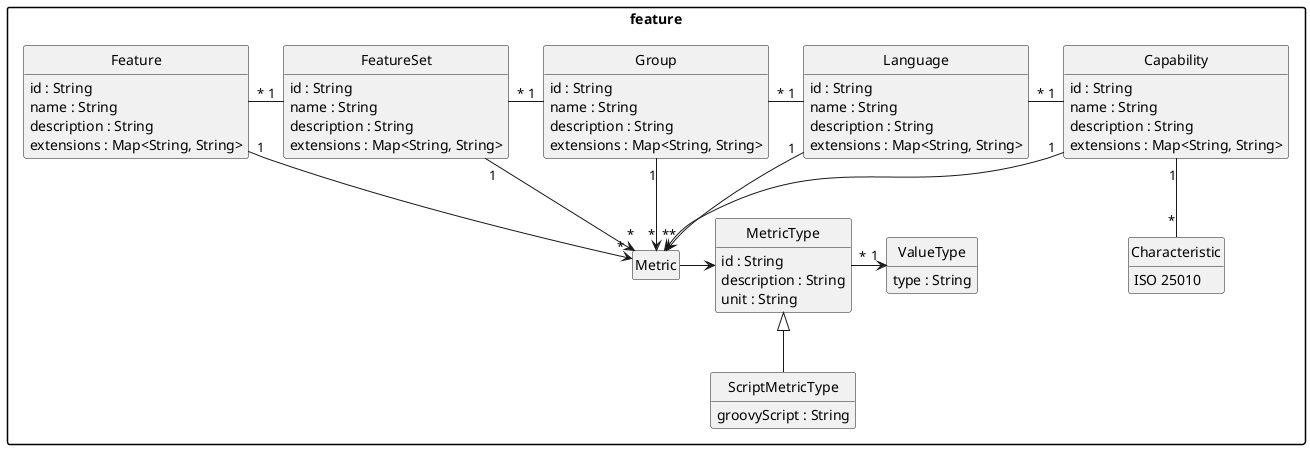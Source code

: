 @startuml
package "feature" {

	class ValueType {
	  type : String
	}

	class ScriptMetricType extends MetricType {
	  groovyScript : String
	}

	class Metric

	class MetricType {
	  id : String
	  description : String
	  unit : String
	}

	enum Characteristic {
		ISO 25010
	}

	class Capability {
	  id : String
	  name : String
	  description : String
	  extensions : Map<String, String>
	}

	class Language {
	  id : String
	  name : String
	  description : String
	  extensions : Map<String, String>
	}

	class Group {
	  id : String
	  name : String
	  description : String
	  extensions : Map<String, String>
	}

	class FeatureSet {
	  id : String
	  name : String
	  description : String
	  extensions : Map<String, String>
	}

	class Feature {
	  id : String
	  name : String
	  description : String
	  extensions : Map<String, String>
	}

}

Capability "1" -down- "*" Characteristic

Feature "*" -right- "1" FeatureSet
FeatureSet "*" -right- "1" Group
Group "*" -right- "1" Language
Language "*" -right- "1" Capability

MetricType "*" -right-> "1" ValueType
Metric -> MetricType

Capability "1" --> "*" Metric
Language "1" --> "*" Metric
Group "1" --> "*" Metric
FeatureSet "1" --> "*" Metric
Feature "1" --> "*" Metric

hide empty members
hide empty methods
hide circle

skinparam monochrome true
skinparam shadowing false
skinparam packageStyle rect
@enduml
